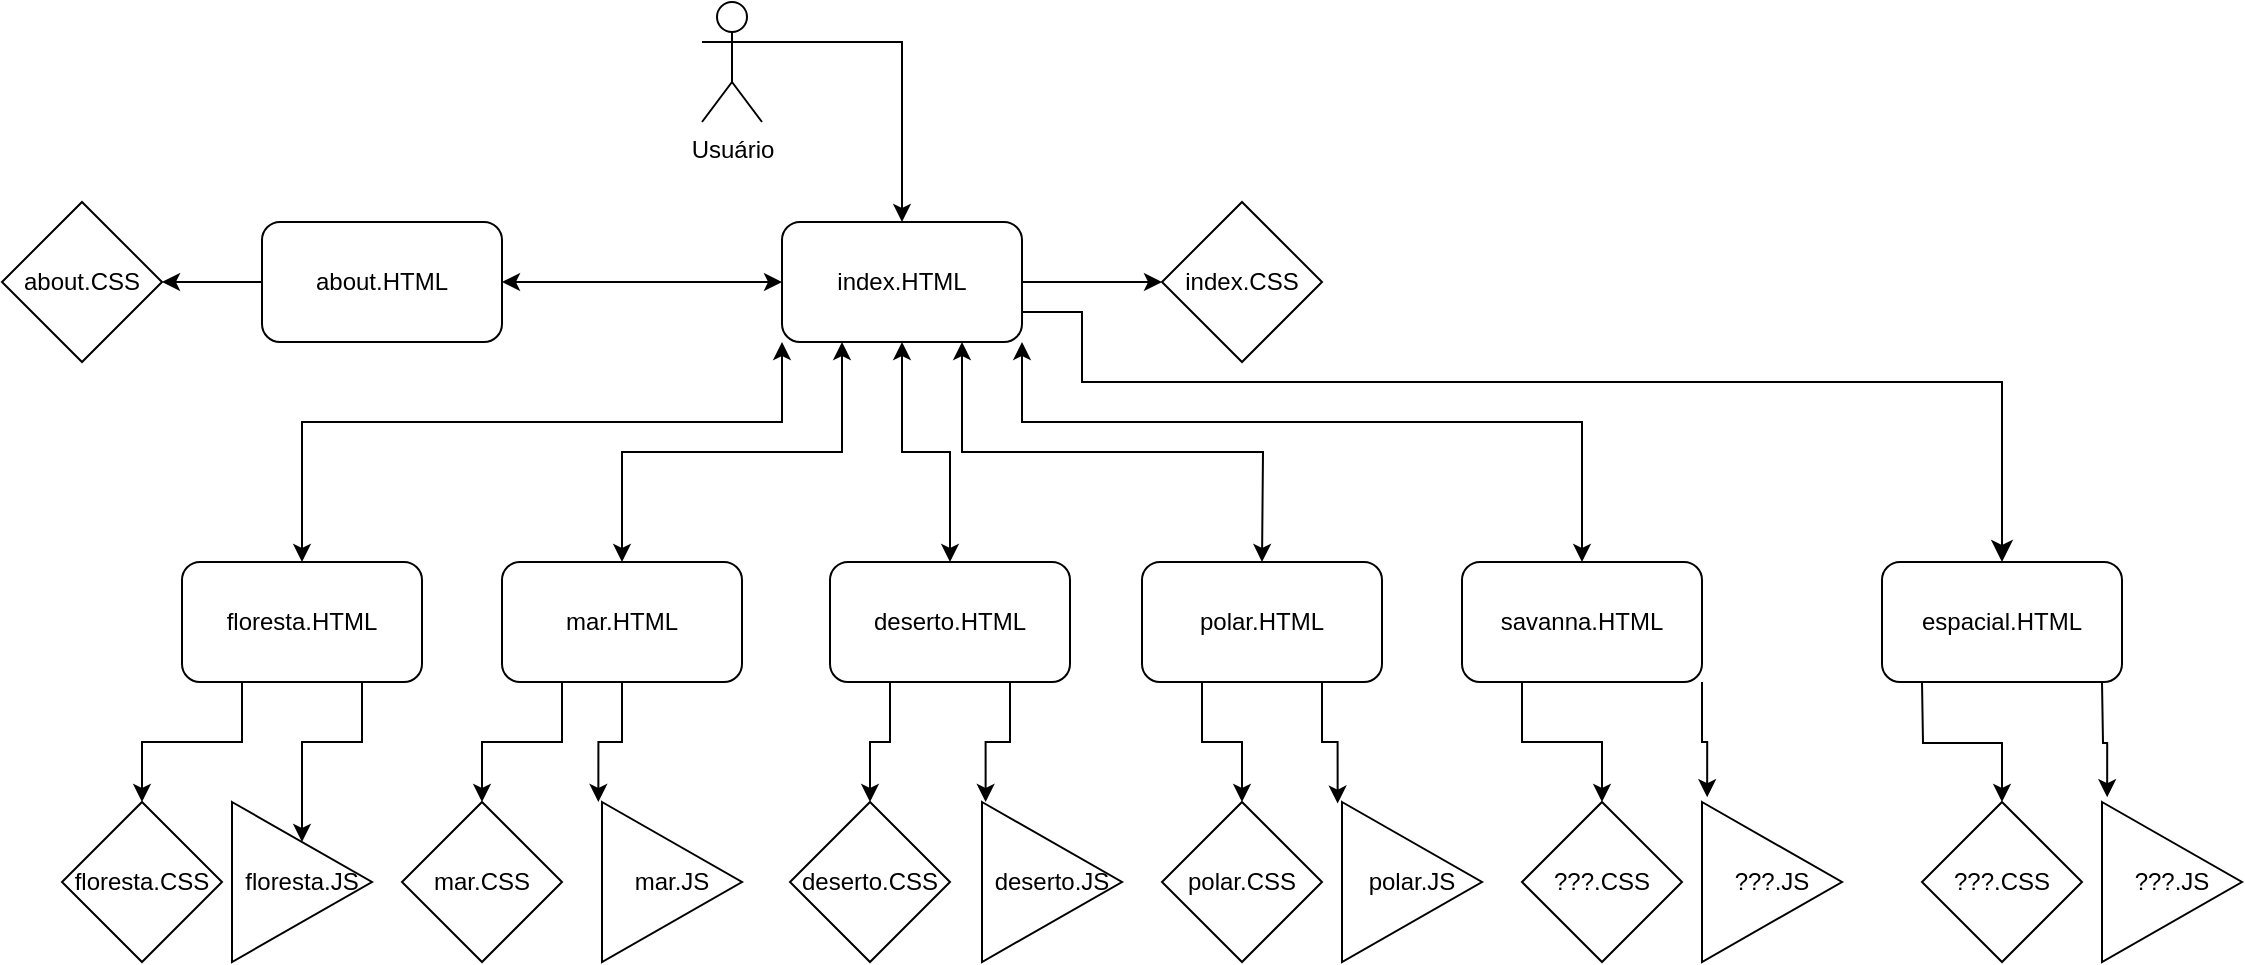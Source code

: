 <mxfile version="20.8.20" type="github">
  <diagram name="Página-1" id="mbIImg6qxbwcoHYguDk2">
    <mxGraphModel dx="2117" dy="1710" grid="1" gridSize="10" guides="1" tooltips="1" connect="1" arrows="1" fold="1" page="1" pageScale="1" pageWidth="827" pageHeight="1169" math="0" shadow="0">
      <root>
        <mxCell id="0" />
        <mxCell id="1" parent="0" />
        <mxCell id="WvsfiPprC5-u_jf9UefJ-2" style="edgeStyle=orthogonalEdgeStyle;rounded=0;orthogonalLoop=1;jettySize=auto;html=1;exitX=1;exitY=0.5;exitDx=0;exitDy=0;" parent="1" source="WvsfiPprC5-u_jf9UefJ-1" edge="1">
          <mxGeometry relative="1" as="geometry">
            <mxPoint x="520" y="80" as="targetPoint" />
          </mxGeometry>
        </mxCell>
        <mxCell id="WvsfiPprC5-u_jf9UefJ-4" style="edgeStyle=orthogonalEdgeStyle;rounded=0;orthogonalLoop=1;jettySize=auto;html=1;exitX=0;exitY=1;exitDx=0;exitDy=0;entryX=0.5;entryY=0;entryDx=0;entryDy=0;startArrow=classic;startFill=1;" parent="1" source="WvsfiPprC5-u_jf9UefJ-1" target="WvsfiPprC5-u_jf9UefJ-5" edge="1">
          <mxGeometry relative="1" as="geometry">
            <mxPoint x="160" y="190" as="targetPoint" />
            <Array as="points">
              <mxPoint x="330" y="150" />
              <mxPoint x="90" y="150" />
            </Array>
          </mxGeometry>
        </mxCell>
        <mxCell id="WvsfiPprC5-u_jf9UefJ-8" style="edgeStyle=orthogonalEdgeStyle;rounded=0;orthogonalLoop=1;jettySize=auto;html=1;exitX=0.25;exitY=1;exitDx=0;exitDy=0;entryX=0.5;entryY=0;entryDx=0;entryDy=0;startArrow=classic;startFill=1;" parent="1" source="WvsfiPprC5-u_jf9UefJ-1" target="WvsfiPprC5-u_jf9UefJ-7" edge="1">
          <mxGeometry relative="1" as="geometry">
            <Array as="points">
              <mxPoint x="360" y="165" />
              <mxPoint x="250" y="165" />
            </Array>
          </mxGeometry>
        </mxCell>
        <mxCell id="WvsfiPprC5-u_jf9UefJ-10" style="edgeStyle=orthogonalEdgeStyle;rounded=0;orthogonalLoop=1;jettySize=auto;html=1;exitX=0.5;exitY=1;exitDx=0;exitDy=0;entryX=0.5;entryY=0;entryDx=0;entryDy=0;startArrow=classic;startFill=1;" parent="1" source="WvsfiPprC5-u_jf9UefJ-1" target="WvsfiPprC5-u_jf9UefJ-9" edge="1">
          <mxGeometry relative="1" as="geometry" />
        </mxCell>
        <mxCell id="WvsfiPprC5-u_jf9UefJ-11" style="edgeStyle=orthogonalEdgeStyle;rounded=0;orthogonalLoop=1;jettySize=auto;html=1;exitX=0.75;exitY=1;exitDx=0;exitDy=0;startArrow=classic;startFill=1;" parent="1" source="WvsfiPprC5-u_jf9UefJ-1" edge="1">
          <mxGeometry relative="1" as="geometry">
            <mxPoint x="570" y="220" as="targetPoint" />
          </mxGeometry>
        </mxCell>
        <mxCell id="WvsfiPprC5-u_jf9UefJ-13" style="edgeStyle=orthogonalEdgeStyle;rounded=0;orthogonalLoop=1;jettySize=auto;html=1;exitX=1;exitY=1;exitDx=0;exitDy=0;entryX=0.5;entryY=0;entryDx=0;entryDy=0;startArrow=classic;startFill=1;" parent="1" source="WvsfiPprC5-u_jf9UefJ-1" target="WvsfiPprC5-u_jf9UefJ-14" edge="1">
          <mxGeometry relative="1" as="geometry">
            <mxPoint x="730" y="200" as="targetPoint" />
            <Array as="points">
              <mxPoint x="450" y="150" />
              <mxPoint x="730" y="150" />
            </Array>
          </mxGeometry>
        </mxCell>
        <mxCell id="WvsfiPprC5-u_jf9UefJ-40" style="edgeStyle=orthogonalEdgeStyle;rounded=0;orthogonalLoop=1;jettySize=auto;html=1;exitX=0;exitY=0.5;exitDx=0;exitDy=0;entryX=1;entryY=0.5;entryDx=0;entryDy=0;startArrow=classic;startFill=1;" parent="1" source="WvsfiPprC5-u_jf9UefJ-1" target="WvsfiPprC5-u_jf9UefJ-39" edge="1">
          <mxGeometry relative="1" as="geometry" />
        </mxCell>
        <mxCell id="yeril9iHCPtXCtmYwL9_-6" style="edgeStyle=orthogonalEdgeStyle;rounded=0;orthogonalLoop=1;jettySize=auto;html=1;exitX=1;exitY=0.75;exitDx=0;exitDy=0;fontSize=12;startSize=8;endSize=8;entryX=0.5;entryY=0;entryDx=0;entryDy=0;" edge="1" parent="1" source="WvsfiPprC5-u_jf9UefJ-1" target="yeril9iHCPtXCtmYwL9_-5">
          <mxGeometry relative="1" as="geometry">
            <mxPoint x="930" y="140" as="targetPoint" />
            <Array as="points">
              <mxPoint x="480" y="95" />
              <mxPoint x="480" y="130" />
              <mxPoint x="940" y="130" />
            </Array>
          </mxGeometry>
        </mxCell>
        <mxCell id="WvsfiPprC5-u_jf9UefJ-1" value="index.HTML" style="rounded=1;whiteSpace=wrap;html=1;" parent="1" vertex="1">
          <mxGeometry x="330" y="50" width="120" height="60" as="geometry" />
        </mxCell>
        <mxCell id="WvsfiPprC5-u_jf9UefJ-3" value="index.CSS" style="rhombus;whiteSpace=wrap;html=1;" parent="1" vertex="1">
          <mxGeometry x="520" y="40" width="80" height="80" as="geometry" />
        </mxCell>
        <mxCell id="WvsfiPprC5-u_jf9UefJ-37" style="edgeStyle=orthogonalEdgeStyle;rounded=0;orthogonalLoop=1;jettySize=auto;html=1;exitX=0.25;exitY=1;exitDx=0;exitDy=0;entryX=0.5;entryY=0;entryDx=0;entryDy=0;" parent="1" source="WvsfiPprC5-u_jf9UefJ-5" target="WvsfiPprC5-u_jf9UefJ-17" edge="1">
          <mxGeometry relative="1" as="geometry" />
        </mxCell>
        <mxCell id="WvsfiPprC5-u_jf9UefJ-38" style="edgeStyle=orthogonalEdgeStyle;rounded=0;orthogonalLoop=1;jettySize=auto;html=1;exitX=0.75;exitY=1;exitDx=0;exitDy=0;entryX=0.5;entryY=0;entryDx=0;entryDy=0;" parent="1" source="WvsfiPprC5-u_jf9UefJ-5" target="WvsfiPprC5-u_jf9UefJ-22" edge="1">
          <mxGeometry relative="1" as="geometry" />
        </mxCell>
        <mxCell id="WvsfiPprC5-u_jf9UefJ-5" value="floresta.HTML" style="rounded=1;whiteSpace=wrap;html=1;" parent="1" vertex="1">
          <mxGeometry x="30" y="220" width="120" height="60" as="geometry" />
        </mxCell>
        <mxCell id="WvsfiPprC5-u_jf9UefJ-30" style="edgeStyle=orthogonalEdgeStyle;rounded=0;orthogonalLoop=1;jettySize=auto;html=1;exitX=0.5;exitY=1;exitDx=0;exitDy=0;entryX=-0.026;entryY=0;entryDx=0;entryDy=0;entryPerimeter=0;" parent="1" source="WvsfiPprC5-u_jf9UefJ-7" target="WvsfiPprC5-u_jf9UefJ-25" edge="1">
          <mxGeometry relative="1" as="geometry" />
        </mxCell>
        <mxCell id="WvsfiPprC5-u_jf9UefJ-44" style="edgeStyle=orthogonalEdgeStyle;rounded=0;orthogonalLoop=1;jettySize=auto;html=1;exitX=0.25;exitY=1;exitDx=0;exitDy=0;startArrow=none;startFill=0;entryX=0.5;entryY=0;entryDx=0;entryDy=0;" parent="1" source="WvsfiPprC5-u_jf9UefJ-7" target="WvsfiPprC5-u_jf9UefJ-18" edge="1">
          <mxGeometry relative="1" as="geometry">
            <mxPoint x="180" y="330" as="targetPoint" />
          </mxGeometry>
        </mxCell>
        <mxCell id="WvsfiPprC5-u_jf9UefJ-7" value="mar.HTML" style="rounded=1;whiteSpace=wrap;html=1;" parent="1" vertex="1">
          <mxGeometry x="190" y="220" width="120" height="60" as="geometry" />
        </mxCell>
        <mxCell id="WvsfiPprC5-u_jf9UefJ-31" style="edgeStyle=orthogonalEdgeStyle;rounded=0;orthogonalLoop=1;jettySize=auto;html=1;exitX=0.25;exitY=1;exitDx=0;exitDy=0;entryX=0.5;entryY=0;entryDx=0;entryDy=0;" parent="1" source="WvsfiPprC5-u_jf9UefJ-9" target="WvsfiPprC5-u_jf9UefJ-19" edge="1">
          <mxGeometry relative="1" as="geometry" />
        </mxCell>
        <mxCell id="WvsfiPprC5-u_jf9UefJ-32" style="edgeStyle=orthogonalEdgeStyle;rounded=0;orthogonalLoop=1;jettySize=auto;html=1;exitX=0.75;exitY=1;exitDx=0;exitDy=0;entryX=0.026;entryY=0;entryDx=0;entryDy=0;entryPerimeter=0;" parent="1" source="WvsfiPprC5-u_jf9UefJ-9" target="WvsfiPprC5-u_jf9UefJ-26" edge="1">
          <mxGeometry relative="1" as="geometry" />
        </mxCell>
        <mxCell id="WvsfiPprC5-u_jf9UefJ-9" value="deserto.HTML" style="rounded=1;whiteSpace=wrap;html=1;" parent="1" vertex="1">
          <mxGeometry x="354" y="220" width="120" height="60" as="geometry" />
        </mxCell>
        <mxCell id="WvsfiPprC5-u_jf9UefJ-33" style="edgeStyle=orthogonalEdgeStyle;rounded=0;orthogonalLoop=1;jettySize=auto;html=1;exitX=0.25;exitY=1;exitDx=0;exitDy=0;entryX=0.5;entryY=0;entryDx=0;entryDy=0;" parent="1" source="WvsfiPprC5-u_jf9UefJ-12" target="WvsfiPprC5-u_jf9UefJ-20" edge="1">
          <mxGeometry relative="1" as="geometry" />
        </mxCell>
        <mxCell id="WvsfiPprC5-u_jf9UefJ-34" style="edgeStyle=orthogonalEdgeStyle;rounded=0;orthogonalLoop=1;jettySize=auto;html=1;exitX=0.75;exitY=1;exitDx=0;exitDy=0;entryX=-0.031;entryY=0.01;entryDx=0;entryDy=0;entryPerimeter=0;" parent="1" source="WvsfiPprC5-u_jf9UefJ-12" target="WvsfiPprC5-u_jf9UefJ-27" edge="1">
          <mxGeometry relative="1" as="geometry" />
        </mxCell>
        <mxCell id="WvsfiPprC5-u_jf9UefJ-12" value="polar.HTML" style="rounded=1;whiteSpace=wrap;html=1;" parent="1" vertex="1">
          <mxGeometry x="510" y="220" width="120" height="60" as="geometry" />
        </mxCell>
        <mxCell id="WvsfiPprC5-u_jf9UefJ-35" style="edgeStyle=orthogonalEdgeStyle;rounded=0;orthogonalLoop=1;jettySize=auto;html=1;exitX=0.25;exitY=1;exitDx=0;exitDy=0;entryX=0.5;entryY=0;entryDx=0;entryDy=0;" parent="1" source="WvsfiPprC5-u_jf9UefJ-14" target="WvsfiPprC5-u_jf9UefJ-21" edge="1">
          <mxGeometry relative="1" as="geometry" />
        </mxCell>
        <mxCell id="WvsfiPprC5-u_jf9UefJ-36" style="edgeStyle=orthogonalEdgeStyle;rounded=0;orthogonalLoop=1;jettySize=auto;html=1;exitX=1;exitY=1;exitDx=0;exitDy=0;entryX=0.037;entryY=-0.03;entryDx=0;entryDy=0;entryPerimeter=0;" parent="1" source="WvsfiPprC5-u_jf9UefJ-14" target="WvsfiPprC5-u_jf9UefJ-28" edge="1">
          <mxGeometry relative="1" as="geometry" />
        </mxCell>
        <mxCell id="WvsfiPprC5-u_jf9UefJ-14" value="savanna.HTML" style="rounded=1;whiteSpace=wrap;html=1;" parent="1" vertex="1">
          <mxGeometry x="670" y="220" width="120" height="60" as="geometry" />
        </mxCell>
        <mxCell id="WvsfiPprC5-u_jf9UefJ-16" style="edgeStyle=orthogonalEdgeStyle;rounded=0;orthogonalLoop=1;jettySize=auto;html=1;exitX=1;exitY=0.333;exitDx=0;exitDy=0;exitPerimeter=0;entryX=0.5;entryY=0;entryDx=0;entryDy=0;" parent="1" source="WvsfiPprC5-u_jf9UefJ-15" target="WvsfiPprC5-u_jf9UefJ-1" edge="1">
          <mxGeometry relative="1" as="geometry">
            <mxPoint x="390" y="-40" as="targetPoint" />
          </mxGeometry>
        </mxCell>
        <mxCell id="WvsfiPprC5-u_jf9UefJ-15" value="Usuário" style="shape=umlActor;verticalLabelPosition=bottom;verticalAlign=top;html=1;outlineConnect=0;" parent="1" vertex="1">
          <mxGeometry x="290" y="-60" width="30" height="60" as="geometry" />
        </mxCell>
        <mxCell id="WvsfiPprC5-u_jf9UefJ-17" value="floresta.CSS" style="rhombus;whiteSpace=wrap;html=1;" parent="1" vertex="1">
          <mxGeometry x="-30" y="340" width="80" height="80" as="geometry" />
        </mxCell>
        <mxCell id="WvsfiPprC5-u_jf9UefJ-18" value="mar.CSS" style="rhombus;whiteSpace=wrap;html=1;" parent="1" vertex="1">
          <mxGeometry x="140" y="340" width="80" height="80" as="geometry" />
        </mxCell>
        <mxCell id="WvsfiPprC5-u_jf9UefJ-19" value="deserto.CSS" style="rhombus;whiteSpace=wrap;html=1;" parent="1" vertex="1">
          <mxGeometry x="334" y="340" width="80" height="80" as="geometry" />
        </mxCell>
        <mxCell id="WvsfiPprC5-u_jf9UefJ-20" value="polar.CSS" style="rhombus;whiteSpace=wrap;html=1;" parent="1" vertex="1">
          <mxGeometry x="520" y="340" width="80" height="80" as="geometry" />
        </mxCell>
        <mxCell id="WvsfiPprC5-u_jf9UefJ-21" value="???.CSS" style="rhombus;whiteSpace=wrap;html=1;" parent="1" vertex="1">
          <mxGeometry x="700" y="340" width="80" height="80" as="geometry" />
        </mxCell>
        <mxCell id="WvsfiPprC5-u_jf9UefJ-22" value="floresta.JS" style="triangle;whiteSpace=wrap;html=1;" parent="1" vertex="1">
          <mxGeometry x="55" y="340" width="70" height="80" as="geometry" />
        </mxCell>
        <mxCell id="WvsfiPprC5-u_jf9UefJ-25" value="mar.JS" style="triangle;whiteSpace=wrap;html=1;" parent="1" vertex="1">
          <mxGeometry x="240" y="340" width="70" height="80" as="geometry" />
        </mxCell>
        <mxCell id="WvsfiPprC5-u_jf9UefJ-26" value="deserto.JS" style="triangle;whiteSpace=wrap;html=1;" parent="1" vertex="1">
          <mxGeometry x="430" y="340" width="70" height="80" as="geometry" />
        </mxCell>
        <mxCell id="WvsfiPprC5-u_jf9UefJ-27" value="polar.JS" style="triangle;whiteSpace=wrap;html=1;" parent="1" vertex="1">
          <mxGeometry x="610" y="340" width="70" height="80" as="geometry" />
        </mxCell>
        <mxCell id="WvsfiPprC5-u_jf9UefJ-28" value="???.JS" style="triangle;whiteSpace=wrap;html=1;" parent="1" vertex="1">
          <mxGeometry x="790" y="340" width="70" height="80" as="geometry" />
        </mxCell>
        <mxCell id="WvsfiPprC5-u_jf9UefJ-42" style="edgeStyle=orthogonalEdgeStyle;rounded=0;orthogonalLoop=1;jettySize=auto;html=1;exitX=0;exitY=0.5;exitDx=0;exitDy=0;entryX=1;entryY=0.5;entryDx=0;entryDy=0;" parent="1" source="WvsfiPprC5-u_jf9UefJ-39" target="WvsfiPprC5-u_jf9UefJ-41" edge="1">
          <mxGeometry relative="1" as="geometry" />
        </mxCell>
        <mxCell id="WvsfiPprC5-u_jf9UefJ-39" value="about.HTML" style="rounded=1;whiteSpace=wrap;html=1;" parent="1" vertex="1">
          <mxGeometry x="70" y="50" width="120" height="60" as="geometry" />
        </mxCell>
        <mxCell id="WvsfiPprC5-u_jf9UefJ-41" value="about.CSS" style="rhombus;whiteSpace=wrap;html=1;" parent="1" vertex="1">
          <mxGeometry x="-60" y="40" width="80" height="80" as="geometry" />
        </mxCell>
        <mxCell id="yeril9iHCPtXCtmYwL9_-1" style="edgeStyle=orthogonalEdgeStyle;rounded=0;orthogonalLoop=1;jettySize=auto;html=1;exitX=0.25;exitY=1;exitDx=0;exitDy=0;entryX=0.5;entryY=0;entryDx=0;entryDy=0;" edge="1" parent="1" target="yeril9iHCPtXCtmYwL9_-3">
          <mxGeometry relative="1" as="geometry">
            <mxPoint x="900" y="280" as="sourcePoint" />
          </mxGeometry>
        </mxCell>
        <mxCell id="yeril9iHCPtXCtmYwL9_-2" style="edgeStyle=orthogonalEdgeStyle;rounded=0;orthogonalLoop=1;jettySize=auto;html=1;exitX=1;exitY=1;exitDx=0;exitDy=0;entryX=0.037;entryY=-0.03;entryDx=0;entryDy=0;entryPerimeter=0;" edge="1" parent="1" target="yeril9iHCPtXCtmYwL9_-4">
          <mxGeometry relative="1" as="geometry">
            <mxPoint x="990" y="280" as="sourcePoint" />
          </mxGeometry>
        </mxCell>
        <mxCell id="yeril9iHCPtXCtmYwL9_-3" value="???.CSS" style="rhombus;whiteSpace=wrap;html=1;" vertex="1" parent="1">
          <mxGeometry x="900" y="340" width="80" height="80" as="geometry" />
        </mxCell>
        <mxCell id="yeril9iHCPtXCtmYwL9_-4" value="???.JS" style="triangle;whiteSpace=wrap;html=1;" vertex="1" parent="1">
          <mxGeometry x="990" y="340" width="70" height="80" as="geometry" />
        </mxCell>
        <mxCell id="yeril9iHCPtXCtmYwL9_-5" value="espacial.HTML" style="rounded=1;whiteSpace=wrap;html=1;" vertex="1" parent="1">
          <mxGeometry x="880" y="220" width="120" height="60" as="geometry" />
        </mxCell>
      </root>
    </mxGraphModel>
  </diagram>
</mxfile>
